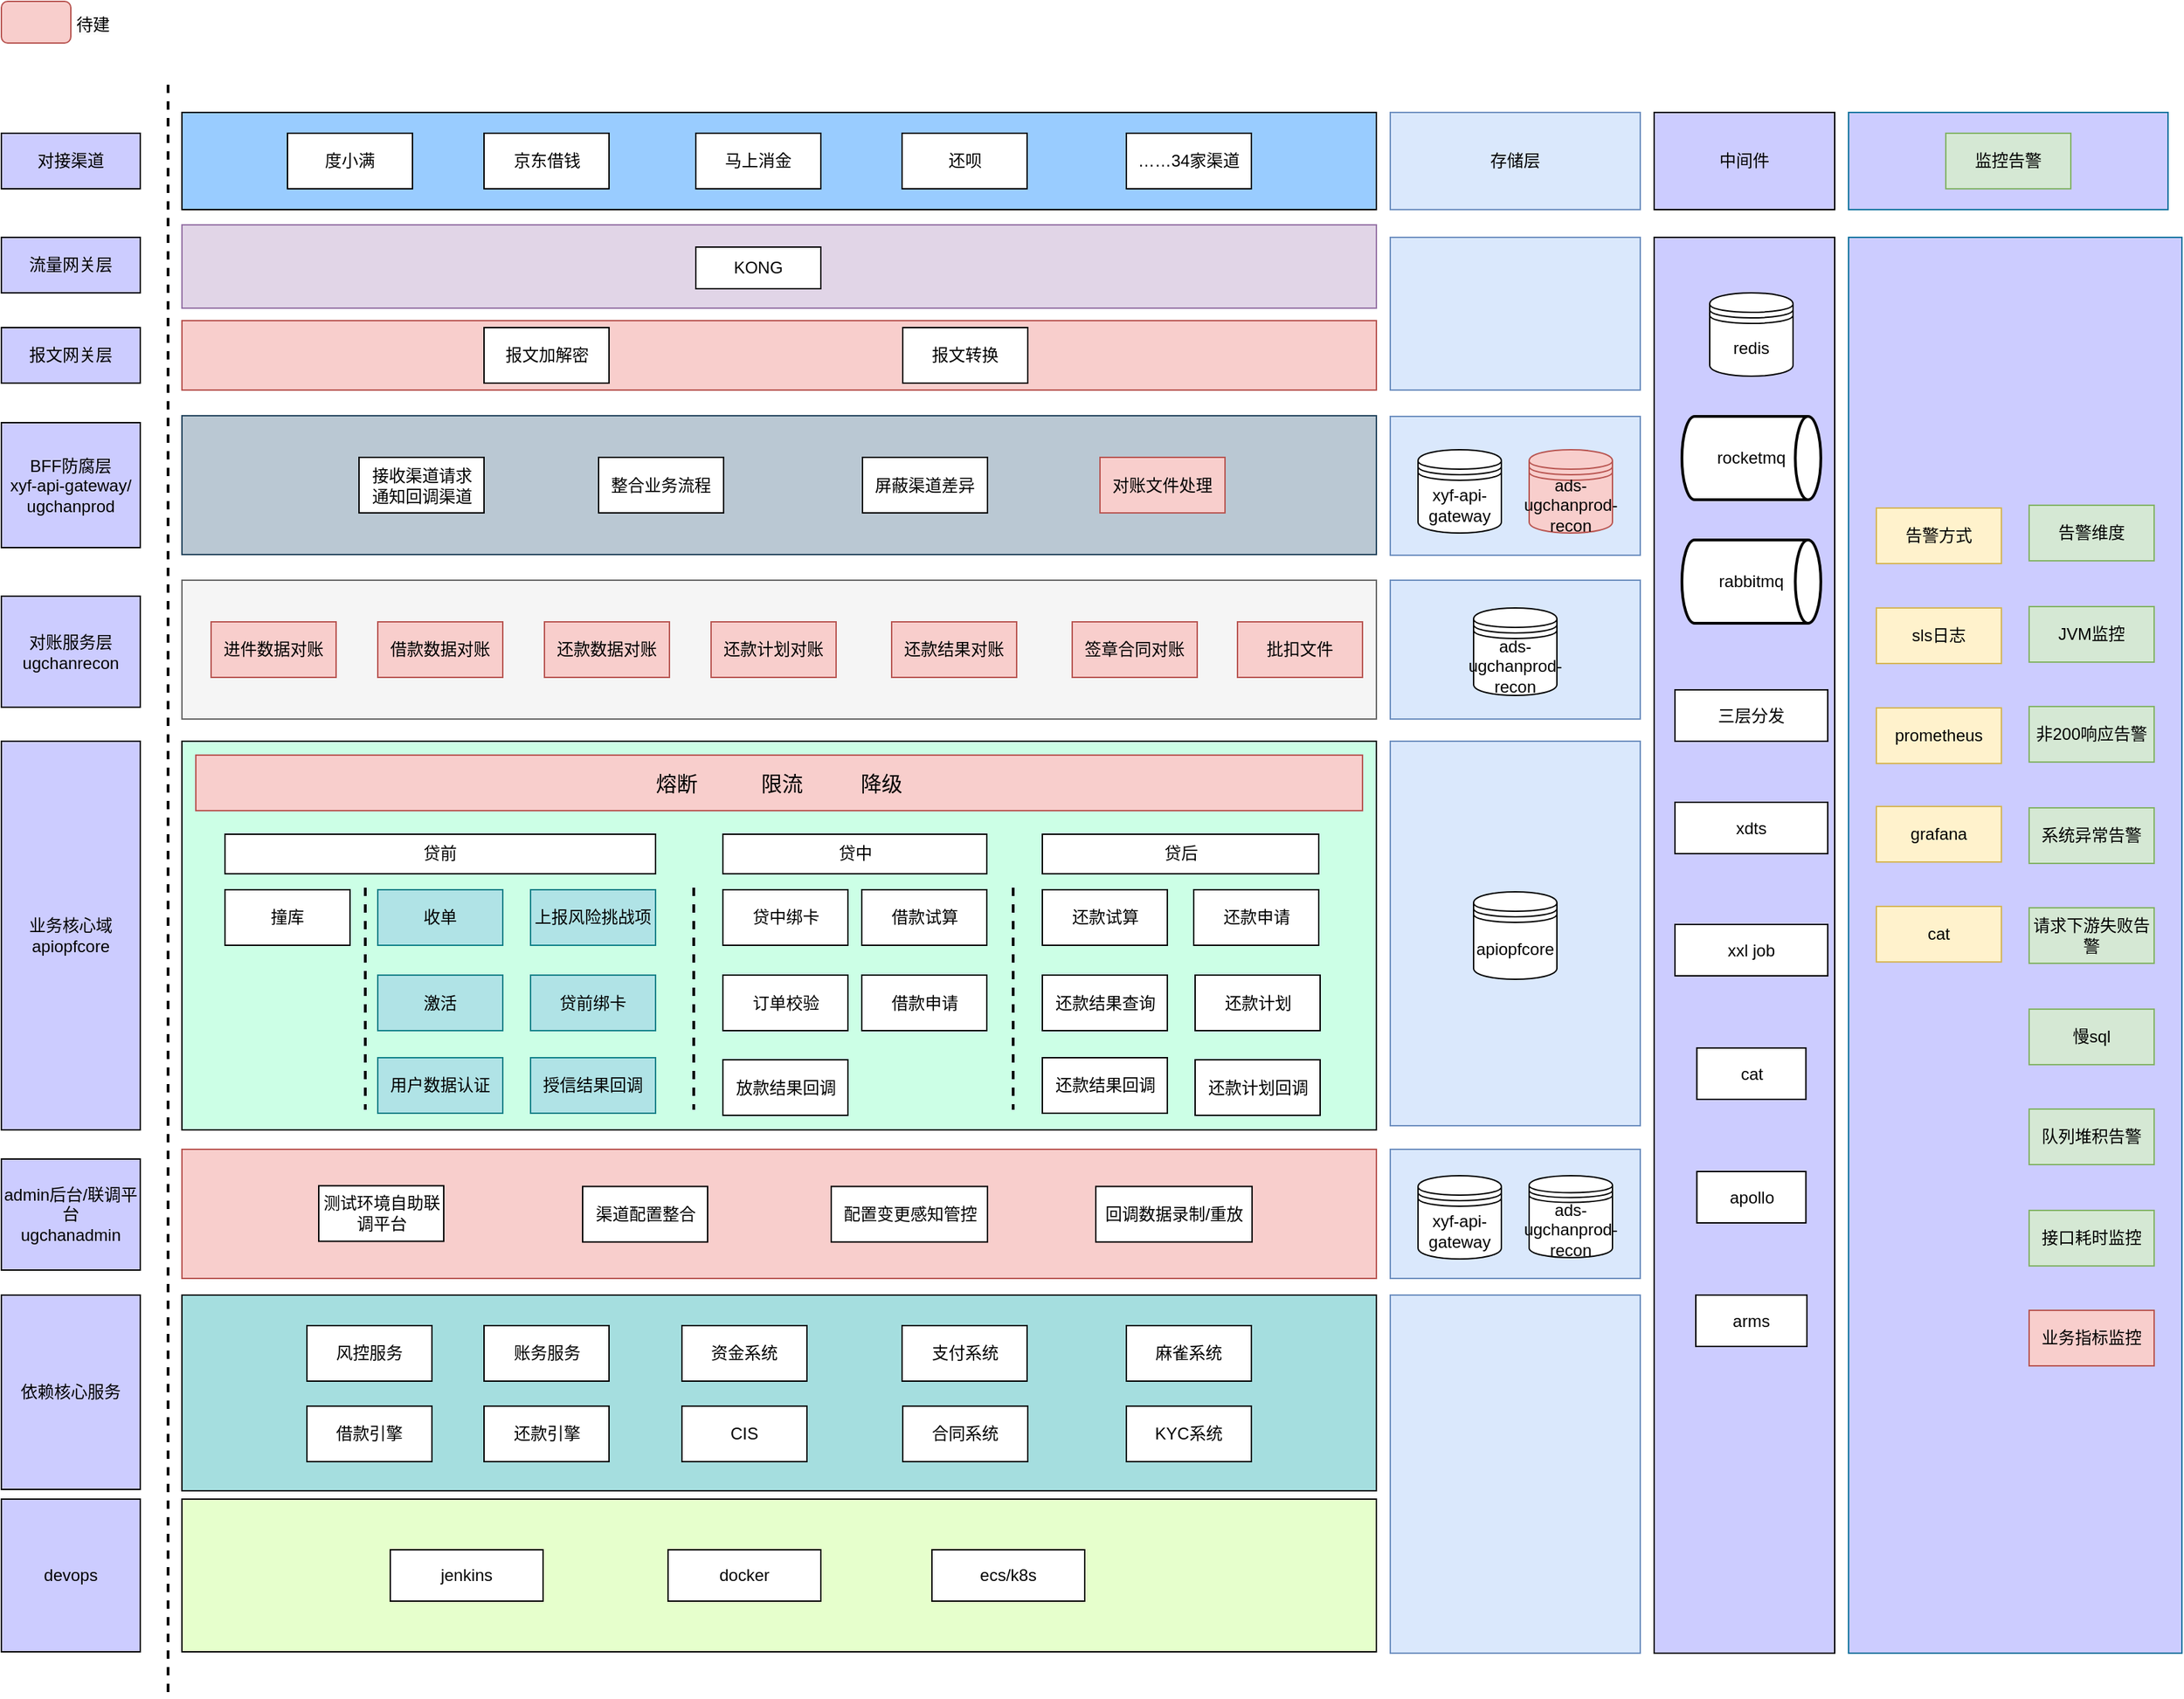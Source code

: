 <mxfile version="24.8.4">
  <diagram name="第 1 页" id="qSHZ132XhwIVSCJFN-Bp">
    <mxGraphModel dx="2584" dy="1087" grid="1" gridSize="10" guides="1" tooltips="1" connect="1" arrows="1" fold="1" page="1" pageScale="1" pageWidth="827" pageHeight="1169" math="0" shadow="0">
      <root>
        <mxCell id="0" />
        <mxCell id="1" parent="0" />
        <mxCell id="1Qo5zKgvzGwFc_g5c8-L-2" value="" style="rounded=0;whiteSpace=wrap;html=1;fillColor=#99CCFF;" parent="1" vertex="1">
          <mxGeometry x="-150" y="300" width="860" height="70" as="geometry" />
        </mxCell>
        <mxCell id="1Qo5zKgvzGwFc_g5c8-L-3" value="度小满" style="rounded=0;whiteSpace=wrap;html=1;" parent="1" vertex="1">
          <mxGeometry x="-74" y="315" width="90" height="40" as="geometry" />
        </mxCell>
        <mxCell id="1Qo5zKgvzGwFc_g5c8-L-4" value="京东借钱" style="rounded=0;whiteSpace=wrap;html=1;" parent="1" vertex="1">
          <mxGeometry x="67.5" y="315" width="90" height="40" as="geometry" />
        </mxCell>
        <mxCell id="1Qo5zKgvzGwFc_g5c8-L-6" value="" style="endArrow=none;dashed=1;html=1;rounded=0;strokeWidth=2;" parent="1" edge="1">
          <mxGeometry width="50" height="50" relative="1" as="geometry">
            <mxPoint x="-160" y="280" as="sourcePoint" />
            <mxPoint x="-160" y="1440" as="targetPoint" />
          </mxGeometry>
        </mxCell>
        <mxCell id="1Qo5zKgvzGwFc_g5c8-L-7" value="BFF防腐层 &lt;br&gt;xyf-api-gateway/&lt;div&gt;ugchanprod&lt;/div&gt;" style="rounded=0;whiteSpace=wrap;html=1;fillColor=#CCCCFF;" parent="1" vertex="1">
          <mxGeometry x="-280" y="523.5" width="100" height="90" as="geometry" />
        </mxCell>
        <mxCell id="1Qo5zKgvzGwFc_g5c8-L-8" value="" style="rounded=0;whiteSpace=wrap;html=1;fillColor=#bac8d3;strokeColor=#23445d;" parent="1" vertex="1">
          <mxGeometry x="-150" y="518.5" width="860" height="100" as="geometry" />
        </mxCell>
        <mxCell id="1Qo5zKgvzGwFc_g5c8-L-10" value="&lt;div&gt;业务核心域&lt;/div&gt;apiopfcore" style="rounded=0;whiteSpace=wrap;html=1;fillColor=#CCCCFF;" parent="1" vertex="1">
          <mxGeometry x="-280" y="753" width="100" height="280" as="geometry" />
        </mxCell>
        <mxCell id="1Qo5zKgvzGwFc_g5c8-L-11" value="" style="rounded=0;whiteSpace=wrap;html=1;fillColor=#CCCCFF;strokeColor=#10739e;" parent="1" vertex="1">
          <mxGeometry x="1050" y="300" width="230" height="70" as="geometry" />
        </mxCell>
        <mxCell id="1Qo5zKgvzGwFc_g5c8-L-12" value="监控告警" style="rounded=0;whiteSpace=wrap;html=1;fillColor=#d5e8d4;strokeColor=#82b366;" parent="1" vertex="1">
          <mxGeometry x="1120" y="315" width="90" height="40" as="geometry" />
        </mxCell>
        <mxCell id="1Qo5zKgvzGwFc_g5c8-L-13" value="" style="rounded=0;whiteSpace=wrap;html=1;fillColor=#CCFFE6;" parent="1" vertex="1">
          <mxGeometry x="-150" y="753" width="860" height="280" as="geometry" />
        </mxCell>
        <mxCell id="1Qo5zKgvzGwFc_g5c8-L-14" value="" style="rounded=0;whiteSpace=wrap;html=1;fillColor=#CCCCFF;strokeColor=#10739e;" parent="1" vertex="1">
          <mxGeometry x="1050" y="390" width="240" height="1020" as="geometry" />
        </mxCell>
        <mxCell id="1Qo5zKgvzGwFc_g5c8-L-15" value="收单" style="rounded=0;whiteSpace=wrap;html=1;fillColor=#b0e3e6;strokeColor=#0e8088;" parent="1" vertex="1">
          <mxGeometry x="-9" y="860" width="90" height="40" as="geometry" />
        </mxCell>
        <mxCell id="1Qo5zKgvzGwFc_g5c8-L-16" value="上报风险挑战项" style="rounded=0;whiteSpace=wrap;html=1;fillColor=#b0e3e6;strokeColor=#0e8088;" parent="1" vertex="1">
          <mxGeometry x="101" y="860" width="90" height="40" as="geometry" />
        </mxCell>
        <mxCell id="1Qo5zKgvzGwFc_g5c8-L-17" value="激活" style="rounded=0;whiteSpace=wrap;html=1;fillColor=#b0e3e6;strokeColor=#0e8088;" parent="1" vertex="1">
          <mxGeometry x="-9" y="921.5" width="90" height="40" as="geometry" />
        </mxCell>
        <mxCell id="1Qo5zKgvzGwFc_g5c8-L-18" value="贷前绑卡" style="rounded=0;whiteSpace=wrap;html=1;fillColor=#b0e3e6;strokeColor=#0e8088;" parent="1" vertex="1">
          <mxGeometry x="101" y="921.5" width="90" height="40" as="geometry" />
        </mxCell>
        <mxCell id="1Qo5zKgvzGwFc_g5c8-L-19" value="sls日志" style="rounded=0;whiteSpace=wrap;html=1;fillColor=#fff2cc;strokeColor=#d6b656;" parent="1" vertex="1">
          <mxGeometry x="1070" y="657" width="90" height="40" as="geometry" />
        </mxCell>
        <mxCell id="1Qo5zKgvzGwFc_g5c8-L-20" value="非200响应告警" style="rounded=0;whiteSpace=wrap;html=1;fillColor=#d5e8d4;strokeColor=#82b366;" parent="1" vertex="1">
          <mxGeometry x="1180" y="728" width="90" height="40" as="geometry" />
        </mxCell>
        <mxCell id="1Qo5zKgvzGwFc_g5c8-L-21" value="请求下游失败告警" style="rounded=0;whiteSpace=wrap;html=1;fillColor=#d5e8d4;strokeColor=#82b366;" parent="1" vertex="1">
          <mxGeometry x="1180" y="873" width="90" height="40" as="geometry" />
        </mxCell>
        <mxCell id="1Qo5zKgvzGwFc_g5c8-L-22" value="prometheus" style="rounded=0;whiteSpace=wrap;html=1;fillColor=#fff2cc;strokeColor=#d6b656;" parent="1" vertex="1">
          <mxGeometry x="1070" y="729" width="90" height="40" as="geometry" />
        </mxCell>
        <mxCell id="1Qo5zKgvzGwFc_g5c8-L-23" value="grafana" style="rounded=0;whiteSpace=wrap;html=1;fillColor=#fff2cc;strokeColor=#d6b656;" parent="1" vertex="1">
          <mxGeometry x="1070" y="800" width="90" height="40" as="geometry" />
        </mxCell>
        <mxCell id="1Qo5zKgvzGwFc_g5c8-L-24" value="cat" style="rounded=0;whiteSpace=wrap;html=1;fillColor=#fff2cc;strokeColor=#d6b656;" parent="1" vertex="1">
          <mxGeometry x="1070" y="872" width="90" height="40" as="geometry" />
        </mxCell>
        <mxCell id="1Qo5zKgvzGwFc_g5c8-L-25" value="慢sql" style="rounded=0;whiteSpace=wrap;html=1;fillColor=#d5e8d4;strokeColor=#82b366;" parent="1" vertex="1">
          <mxGeometry x="1180" y="946" width="90" height="40" as="geometry" />
        </mxCell>
        <mxCell id="1Qo5zKgvzGwFc_g5c8-L-26" value="队列堆积告警" style="rounded=0;whiteSpace=wrap;html=1;fillColor=#d5e8d4;strokeColor=#82b366;" parent="1" vertex="1">
          <mxGeometry x="1180" y="1018" width="90" height="40" as="geometry" />
        </mxCell>
        <mxCell id="1Qo5zKgvzGwFc_g5c8-L-27" value="中间件" style="rounded=0;whiteSpace=wrap;html=1;fillColor=#CCCCFF;" parent="1" vertex="1">
          <mxGeometry x="910" y="300" width="130" height="70" as="geometry" />
        </mxCell>
        <mxCell id="1Qo5zKgvzGwFc_g5c8-L-29" value="" style="rounded=0;whiteSpace=wrap;html=1;fillColor=#CCCCFF;" parent="1" vertex="1">
          <mxGeometry x="910" y="390" width="130" height="1020" as="geometry" />
        </mxCell>
        <mxCell id="1Qo5zKgvzGwFc_g5c8-L-30" value="依赖核心服务" style="rounded=0;whiteSpace=wrap;html=1;fillColor=#CCCCFF;" parent="1" vertex="1">
          <mxGeometry x="-280" y="1152" width="100" height="140" as="geometry" />
        </mxCell>
        <mxCell id="1Qo5zKgvzGwFc_g5c8-L-31" value="" style="rounded=0;whiteSpace=wrap;html=1;fillColor=#A5DEDF;" parent="1" vertex="1">
          <mxGeometry x="-150" y="1152" width="860" height="141" as="geometry" />
        </mxCell>
        <mxCell id="1Qo5zKgvzGwFc_g5c8-L-34" value="devops" style="rounded=0;whiteSpace=wrap;html=1;fillColor=#CCCCFF;" parent="1" vertex="1">
          <mxGeometry x="-280" y="1299" width="100" height="110" as="geometry" />
        </mxCell>
        <mxCell id="1Qo5zKgvzGwFc_g5c8-L-35" value="" style="rounded=0;whiteSpace=wrap;html=1;fillColor=#E6FFCC;" parent="1" vertex="1">
          <mxGeometry x="-150" y="1299" width="860" height="110" as="geometry" />
        </mxCell>
        <mxCell id="1Qo5zKgvzGwFc_g5c8-L-36" value="jenkins" style="rounded=0;whiteSpace=wrap;html=1;" parent="1" vertex="1">
          <mxGeometry y="1335.5" width="110" height="37" as="geometry" />
        </mxCell>
        <mxCell id="1Qo5zKgvzGwFc_g5c8-L-37" value="ecs/k8s" style="rounded=0;whiteSpace=wrap;html=1;" parent="1" vertex="1">
          <mxGeometry x="390" y="1335.5" width="110" height="37" as="geometry" />
        </mxCell>
        <mxCell id="1Qo5zKgvzGwFc_g5c8-L-38" value="贷中绑卡" style="rounded=0;whiteSpace=wrap;html=1;" parent="1" vertex="1">
          <mxGeometry x="239.5" y="860" width="90" height="40" as="geometry" />
        </mxCell>
        <mxCell id="1Qo5zKgvzGwFc_g5c8-L-39" value="接口耗时监控" style="rounded=0;whiteSpace=wrap;html=1;fillColor=#d5e8d4;strokeColor=#82b366;" parent="1" vertex="1">
          <mxGeometry x="1180" y="1091" width="90" height="40" as="geometry" />
        </mxCell>
        <mxCell id="1Qo5zKgvzGwFc_g5c8-L-40" value="系统异常告警" style="rounded=0;whiteSpace=wrap;html=1;fillColor=#d5e8d4;strokeColor=#82b366;" parent="1" vertex="1">
          <mxGeometry x="1180" y="801" width="90" height="40" as="geometry" />
        </mxCell>
        <mxCell id="1Qo5zKgvzGwFc_g5c8-L-41" value="redis" style="shape=datastore;whiteSpace=wrap;html=1;" parent="1" vertex="1">
          <mxGeometry x="950" y="430" width="60" height="60" as="geometry" />
        </mxCell>
        <mxCell id="1Qo5zKgvzGwFc_g5c8-L-42" value="风控服务" style="rounded=0;whiteSpace=wrap;html=1;" parent="1" vertex="1">
          <mxGeometry x="-60" y="1174" width="90" height="40" as="geometry" />
        </mxCell>
        <mxCell id="1Qo5zKgvzGwFc_g5c8-L-43" value="资金系统" style="rounded=0;whiteSpace=wrap;html=1;" parent="1" vertex="1">
          <mxGeometry x="210" y="1174" width="90" height="40" as="geometry" />
        </mxCell>
        <mxCell id="1Qo5zKgvzGwFc_g5c8-L-44" value="支付系统" style="rounded=0;whiteSpace=wrap;html=1;" parent="1" vertex="1">
          <mxGeometry x="368.5" y="1174" width="90" height="40" as="geometry" />
        </mxCell>
        <mxCell id="1Qo5zKgvzGwFc_g5c8-L-45" value="麻雀系统" style="rounded=0;whiteSpace=wrap;html=1;" parent="1" vertex="1">
          <mxGeometry x="530" y="1174" width="90" height="40" as="geometry" />
        </mxCell>
        <mxCell id="1Qo5zKgvzGwFc_g5c8-L-46" value="借款引擎" style="rounded=0;whiteSpace=wrap;html=1;" parent="1" vertex="1">
          <mxGeometry x="-60" y="1232" width="90" height="40" as="geometry" />
        </mxCell>
        <mxCell id="1Qo5zKgvzGwFc_g5c8-L-47" value="账务服务" style="rounded=0;whiteSpace=wrap;html=1;" parent="1" vertex="1">
          <mxGeometry x="67.5" y="1174" width="90" height="40" as="geometry" />
        </mxCell>
        <mxCell id="1Qo5zKgvzGwFc_g5c8-L-48" value="还款引擎" style="rounded=0;whiteSpace=wrap;html=1;" parent="1" vertex="1">
          <mxGeometry x="67.5" y="1232" width="90" height="40" as="geometry" />
        </mxCell>
        <mxCell id="1Qo5zKgvzGwFc_g5c8-L-49" value="业务指标监控" style="rounded=0;whiteSpace=wrap;html=1;fillColor=#f8cecc;strokeColor=#b85450;" parent="1" vertex="1">
          <mxGeometry x="1180" y="1163" width="90" height="40" as="geometry" />
        </mxCell>
        <mxCell id="1Qo5zKgvzGwFc_g5c8-L-50" value="JVM监控" style="rounded=0;whiteSpace=wrap;html=1;fillColor=#d5e8d4;strokeColor=#82b366;" parent="1" vertex="1">
          <mxGeometry x="1180" y="656" width="90" height="40" as="geometry" />
        </mxCell>
        <mxCell id="1Qo5zKgvzGwFc_g5c8-L-51" value="对接渠道" style="rounded=0;whiteSpace=wrap;html=1;fillColor=#CCCCFF;" parent="1" vertex="1">
          <mxGeometry x="-280" y="315" width="100" height="40" as="geometry" />
        </mxCell>
        <mxCell id="1Qo5zKgvzGwFc_g5c8-L-52" value="告警方式" style="rounded=0;whiteSpace=wrap;html=1;fillColor=#fff2cc;strokeColor=#d6b656;" parent="1" vertex="1">
          <mxGeometry x="1070" y="585" width="90" height="40" as="geometry" />
        </mxCell>
        <mxCell id="1Qo5zKgvzGwFc_g5c8-L-53" value="告警维度" style="rounded=0;whiteSpace=wrap;html=1;fillColor=#d5e8d4;strokeColor=#82b366;" parent="1" vertex="1">
          <mxGeometry x="1180" y="583" width="90" height="40" as="geometry" />
        </mxCell>
        <mxCell id="1Qo5zKgvzGwFc_g5c8-L-54" value="马上消金" style="rounded=0;whiteSpace=wrap;html=1;" parent="1" vertex="1">
          <mxGeometry x="220" y="315" width="90" height="40" as="geometry" />
        </mxCell>
        <mxCell id="1Qo5zKgvzGwFc_g5c8-L-55" value="……34家渠道" style="rounded=0;whiteSpace=wrap;html=1;" parent="1" vertex="1">
          <mxGeometry x="530" y="315" width="90" height="40" as="geometry" />
        </mxCell>
        <mxCell id="1Qo5zKgvzGwFc_g5c8-L-56" value="接收渠道请求&lt;br&gt;通知回调渠道" style="rounded=0;whiteSpace=wrap;html=1;" parent="1" vertex="1">
          <mxGeometry x="-22.5" y="548.5" width="90" height="40" as="geometry" />
        </mxCell>
        <mxCell id="1Qo5zKgvzGwFc_g5c8-L-57" value="整合业务流程" style="rounded=0;whiteSpace=wrap;html=1;" parent="1" vertex="1">
          <mxGeometry x="150" y="548.5" width="90" height="40" as="geometry" />
        </mxCell>
        <mxCell id="1Qo5zKgvzGwFc_g5c8-L-58" value="屏蔽渠道差异" style="rounded=0;whiteSpace=wrap;html=1;" parent="1" vertex="1">
          <mxGeometry x="340" y="548.5" width="90" height="40" as="geometry" />
        </mxCell>
        <mxCell id="1Qo5zKgvzGwFc_g5c8-L-59" value="对账文件处理" style="rounded=0;whiteSpace=wrap;html=1;fillColor=#f8cecc;strokeColor=#b85450;" parent="1" vertex="1">
          <mxGeometry x="511" y="548.5" width="90" height="40" as="geometry" />
        </mxCell>
        <mxCell id="1Qo5zKgvzGwFc_g5c8-L-60" value="xxl job" style="rounded=0;whiteSpace=wrap;html=1;" parent="1" vertex="1">
          <mxGeometry x="925" y="885" width="110" height="37" as="geometry" />
        </mxCell>
        <mxCell id="1Qo5zKgvzGwFc_g5c8-L-61" value="rocketmq" style="strokeWidth=2;html=1;shape=mxgraph.flowchart.direct_data;whiteSpace=wrap;" parent="1" vertex="1">
          <mxGeometry x="930" y="519" width="100" height="60" as="geometry" />
        </mxCell>
        <mxCell id="1Qo5zKgvzGwFc_g5c8-L-62" value="CIS" style="rounded=0;whiteSpace=wrap;html=1;" parent="1" vertex="1">
          <mxGeometry x="210" y="1232" width="90" height="40" as="geometry" />
        </mxCell>
        <mxCell id="1Qo5zKgvzGwFc_g5c8-L-63" value="合同系统" style="rounded=0;whiteSpace=wrap;html=1;" parent="1" vertex="1">
          <mxGeometry x="369" y="1232" width="90" height="40" as="geometry" />
        </mxCell>
        <mxCell id="1Qo5zKgvzGwFc_g5c8-L-64" value="KYC系统" style="rounded=0;whiteSpace=wrap;html=1;" parent="1" vertex="1">
          <mxGeometry x="530" y="1232" width="90" height="40" as="geometry" />
        </mxCell>
        <mxCell id="1Qo5zKgvzGwFc_g5c8-L-65" value="订单校验" style="rounded=0;whiteSpace=wrap;html=1;" parent="1" vertex="1">
          <mxGeometry x="239.5" y="921.5" width="90" height="40" as="geometry" />
        </mxCell>
        <mxCell id="1Qo5zKgvzGwFc_g5c8-L-66" value="借款试算" style="rounded=0;whiteSpace=wrap;html=1;" parent="1" vertex="1">
          <mxGeometry x="339.5" y="860" width="90" height="40" as="geometry" />
        </mxCell>
        <mxCell id="1Qo5zKgvzGwFc_g5c8-L-67" value="还款申请" style="rounded=0;whiteSpace=wrap;html=1;" parent="1" vertex="1">
          <mxGeometry x="578.5" y="860" width="90" height="40" as="geometry" />
        </mxCell>
        <mxCell id="1Qo5zKgvzGwFc_g5c8-L-68" value="还款计划" style="rounded=0;whiteSpace=wrap;html=1;" parent="1" vertex="1">
          <mxGeometry x="579.5" y="921.5" width="90" height="40" as="geometry" />
        </mxCell>
        <mxCell id="1Qo5zKgvzGwFc_g5c8-L-69" value="撞库" style="rounded=0;whiteSpace=wrap;html=1;" parent="1" vertex="1">
          <mxGeometry x="-119" y="860" width="90" height="40" as="geometry" />
        </mxCell>
        <mxCell id="1Qo5zKgvzGwFc_g5c8-L-70" value="借款申请" style="rounded=0;whiteSpace=wrap;html=1;" parent="1" vertex="1">
          <mxGeometry x="339.5" y="921.5" width="90" height="40" as="geometry" />
        </mxCell>
        <mxCell id="1Qo5zKgvzGwFc_g5c8-L-71" value="还款试算" style="rounded=0;whiteSpace=wrap;html=1;" parent="1" vertex="1">
          <mxGeometry x="469.5" y="860" width="90" height="40" as="geometry" />
        </mxCell>
        <mxCell id="1Qo5zKgvzGwFc_g5c8-L-72" value="" style="endArrow=none;dashed=1;html=1;rounded=0;strokeWidth=2;" parent="1" edge="1">
          <mxGeometry width="50" height="50" relative="1" as="geometry">
            <mxPoint x="-18" y="858.5" as="sourcePoint" />
            <mxPoint x="-18" y="1018.5" as="targetPoint" />
          </mxGeometry>
        </mxCell>
        <mxCell id="1Qo5zKgvzGwFc_g5c8-L-73" value="" style="endArrow=none;dashed=1;html=1;rounded=0;strokeWidth=2;" parent="1" edge="1">
          <mxGeometry width="50" height="50" relative="1" as="geometry">
            <mxPoint x="218.5" y="858.5" as="sourcePoint" />
            <mxPoint x="218.5" y="1018.5" as="targetPoint" />
          </mxGeometry>
        </mxCell>
        <mxCell id="1Qo5zKgvzGwFc_g5c8-L-74" value="" style="endArrow=none;dashed=1;html=1;rounded=0;strokeWidth=2;" parent="1" edge="1">
          <mxGeometry width="50" height="50" relative="1" as="geometry">
            <mxPoint x="448.5" y="858.5" as="sourcePoint" />
            <mxPoint x="448.5" y="1018.5" as="targetPoint" />
          </mxGeometry>
        </mxCell>
        <mxCell id="1Qo5zKgvzGwFc_g5c8-L-76" value="" style="shape=image;verticalLabelPosition=bottom;labelBackgroundColor=default;verticalAlign=top;aspect=fixed;imageAspect=0;image=https://miro.medium.com/v2/resize:fit:800/1*XE0ObomSZ6cwRHKNZ751Vg.png;" parent="1" vertex="1">
          <mxGeometry x="930" y="1241.5" width="100" height="34.75" as="geometry" />
        </mxCell>
        <mxCell id="1Qo5zKgvzGwFc_g5c8-L-78" value="" style="rounded=0;whiteSpace=wrap;html=1;fillColor=#e1d5e7;strokeColor=#9673a6;" parent="1" vertex="1">
          <mxGeometry x="-150" y="381" width="860" height="60" as="geometry" />
        </mxCell>
        <mxCell id="1Qo5zKgvzGwFc_g5c8-L-79" value="流量网关层" style="rounded=0;whiteSpace=wrap;html=1;fillColor=#CCCCFF;" parent="1" vertex="1">
          <mxGeometry x="-280" y="390" width="100" height="40" as="geometry" />
        </mxCell>
        <mxCell id="1Qo5zKgvzGwFc_g5c8-L-80" value="KONG" style="rounded=0;whiteSpace=wrap;html=1;" parent="1" vertex="1">
          <mxGeometry x="220" y="397" width="90" height="30" as="geometry" />
        </mxCell>
        <mxCell id="1Qo5zKgvzGwFc_g5c8-L-81" value="还款结果查询" style="rounded=0;whiteSpace=wrap;html=1;" parent="1" vertex="1">
          <mxGeometry x="469.5" y="921.5" width="90" height="40" as="geometry" />
        </mxCell>
        <mxCell id="1Qo5zKgvzGwFc_g5c8-L-82" value="熔断&amp;nbsp; &amp;nbsp; &amp;nbsp; &amp;nbsp; &amp;nbsp; &amp;nbsp;限流&amp;nbsp; &amp;nbsp; &amp;nbsp; &amp;nbsp; &amp;nbsp; 降级" style="rounded=0;whiteSpace=wrap;html=1;fillColor=#f8cecc;strokeColor=#b85450;fontSize=15;" parent="1" vertex="1">
          <mxGeometry x="-140" y="763" width="840" height="40" as="geometry" />
        </mxCell>
        <mxCell id="1Qo5zKgvzGwFc_g5c8-L-83" value="用户数据认证" style="rounded=0;whiteSpace=wrap;html=1;fillColor=#b0e3e6;strokeColor=#0e8088;" parent="1" vertex="1">
          <mxGeometry x="-9" y="981" width="90" height="40" as="geometry" />
        </mxCell>
        <mxCell id="1Qo5zKgvzGwFc_g5c8-L-84" value="docker" style="rounded=0;whiteSpace=wrap;html=1;" parent="1" vertex="1">
          <mxGeometry x="200" y="1335.5" width="110" height="37" as="geometry" />
        </mxCell>
        <mxCell id="1Qo5zKgvzGwFc_g5c8-L-85" value="arms" style="rounded=0;whiteSpace=wrap;html=1;" parent="1" vertex="1">
          <mxGeometry x="940" y="1152" width="80" height="37" as="geometry" />
        </mxCell>
        <mxCell id="1Qo5zKgvzGwFc_g5c8-L-86" value="apollo" style="rounded=0;whiteSpace=wrap;html=1;" parent="1" vertex="1">
          <mxGeometry x="940.75" y="1063" width="78.5" height="37" as="geometry" />
        </mxCell>
        <mxCell id="1Qo5zKgvzGwFc_g5c8-L-87" value="cat" style="rounded=0;whiteSpace=wrap;html=1;" parent="1" vertex="1">
          <mxGeometry x="940.75" y="974" width="78.5" height="37" as="geometry" />
        </mxCell>
        <mxCell id="1Qo5zKgvzGwFc_g5c8-L-88" value="还呗" style="rounded=0;whiteSpace=wrap;html=1;" parent="1" vertex="1">
          <mxGeometry x="368.5" y="315" width="90" height="40" as="geometry" />
        </mxCell>
        <mxCell id="1Qo5zKgvzGwFc_g5c8-L-89" value="存储层" style="rounded=0;whiteSpace=wrap;html=1;fillColor=#dae8fc;strokeColor=#6c8ebf;" parent="1" vertex="1">
          <mxGeometry x="720" y="300" width="180" height="70" as="geometry" />
        </mxCell>
        <mxCell id="1Qo5zKgvzGwFc_g5c8-L-90" value="" style="rounded=0;whiteSpace=wrap;html=1;fillColor=#dae8fc;strokeColor=#6c8ebf;" parent="1" vertex="1">
          <mxGeometry x="720" y="519" width="180" height="100" as="geometry" />
        </mxCell>
        <mxCell id="1Qo5zKgvzGwFc_g5c8-L-91" value="报文网关层" style="rounded=0;whiteSpace=wrap;html=1;fillColor=#CCCCFF;" parent="1" vertex="1">
          <mxGeometry x="-280" y="455" width="100" height="40" as="geometry" />
        </mxCell>
        <mxCell id="1Qo5zKgvzGwFc_g5c8-L-92" value="" style="rounded=0;whiteSpace=wrap;html=1;fillColor=#f8cecc;strokeColor=#b85450;" parent="1" vertex="1">
          <mxGeometry x="-150" y="450" width="860" height="50" as="geometry" />
        </mxCell>
        <mxCell id="1Qo5zKgvzGwFc_g5c8-L-93" value="报文加解密" style="rounded=0;whiteSpace=wrap;html=1;" parent="1" vertex="1">
          <mxGeometry x="67.5" y="455" width="90" height="40" as="geometry" />
        </mxCell>
        <mxCell id="1Qo5zKgvzGwFc_g5c8-L-94" value="报文转换" style="rounded=0;whiteSpace=wrap;html=1;" parent="1" vertex="1">
          <mxGeometry x="369" y="455" width="90" height="40" as="geometry" />
        </mxCell>
        <mxCell id="1Qo5zKgvzGwFc_g5c8-L-96" value="" style="rounded=0;whiteSpace=wrap;html=1;fillColor=#f5f5f5;strokeColor=#666666;fontColor=#333333;" parent="1" vertex="1">
          <mxGeometry x="-150" y="637" width="860" height="100" as="geometry" />
        </mxCell>
        <mxCell id="1Qo5zKgvzGwFc_g5c8-L-97" value="&lt;div&gt;对账服务层&lt;/div&gt;&lt;div&gt;ugchanrecon&lt;/div&gt;" style="rounded=0;whiteSpace=wrap;html=1;fillColor=#CCCCFF;" parent="1" vertex="1">
          <mxGeometry x="-280" y="648.5" width="100" height="80" as="geometry" />
        </mxCell>
        <mxCell id="1Qo5zKgvzGwFc_g5c8-L-99" value="rabbitmq" style="strokeWidth=2;html=1;shape=mxgraph.flowchart.direct_data;whiteSpace=wrap;" parent="1" vertex="1">
          <mxGeometry x="930" y="608" width="100" height="60" as="geometry" />
        </mxCell>
        <mxCell id="1Qo5zKgvzGwFc_g5c8-L-101" value="三层分发" style="rounded=0;whiteSpace=wrap;html=1;" parent="1" vertex="1">
          <mxGeometry x="925" y="716" width="110" height="37" as="geometry" />
        </mxCell>
        <mxCell id="1Qo5zKgvzGwFc_g5c8-L-102" value="xdts" style="rounded=0;whiteSpace=wrap;html=1;" parent="1" vertex="1">
          <mxGeometry x="925" y="797" width="110" height="37" as="geometry" />
        </mxCell>
        <mxCell id="1Qo5zKgvzGwFc_g5c8-L-104" value="进件数据对账" style="rounded=0;whiteSpace=wrap;html=1;fillColor=#f8cecc;strokeColor=#b85450;" parent="1" vertex="1">
          <mxGeometry x="-129" y="667" width="90" height="40" as="geometry" />
        </mxCell>
        <mxCell id="1Qo5zKgvzGwFc_g5c8-L-105" value="借款数据对账" style="rounded=0;whiteSpace=wrap;html=1;fillColor=#f8cecc;strokeColor=#b85450;" parent="1" vertex="1">
          <mxGeometry x="-9" y="667" width="90" height="40" as="geometry" />
        </mxCell>
        <mxCell id="1Qo5zKgvzGwFc_g5c8-L-106" value="还款数据对账" style="rounded=0;whiteSpace=wrap;html=1;fillColor=#f8cecc;strokeColor=#b85450;" parent="1" vertex="1">
          <mxGeometry x="111" y="667" width="90" height="40" as="geometry" />
        </mxCell>
        <mxCell id="1Qo5zKgvzGwFc_g5c8-L-107" value="还款计划对账" style="rounded=0;whiteSpace=wrap;html=1;fillColor=#f8cecc;strokeColor=#b85450;" parent="1" vertex="1">
          <mxGeometry x="231" y="667" width="90" height="40" as="geometry" />
        </mxCell>
        <mxCell id="1Qo5zKgvzGwFc_g5c8-L-108" value="还款结果对账" style="rounded=0;whiteSpace=wrap;html=1;fillColor=#f8cecc;strokeColor=#b85450;" parent="1" vertex="1">
          <mxGeometry x="361" y="667" width="90" height="40" as="geometry" />
        </mxCell>
        <mxCell id="1Qo5zKgvzGwFc_g5c8-L-109" value="" style="rounded=1;whiteSpace=wrap;html=1;fillColor=#f8cecc;strokeColor=#b85450;gradientColor=none;glass=0;shadow=0;" parent="1" vertex="1">
          <mxGeometry x="-280" y="220" width="50" height="30" as="geometry" />
        </mxCell>
        <mxCell id="1Qo5zKgvzGwFc_g5c8-L-110" value="&lt;span style=&quot;color: rgb(0, 0, 0); font-family: Helvetica; font-size: 12px; font-style: normal; font-variant-ligatures: normal; font-variant-caps: normal; font-weight: 400; letter-spacing: normal; orphans: 2; text-align: center; text-indent: 0px; text-transform: none; widows: 2; word-spacing: 0px; -webkit-text-stroke-width: 0px; white-space: normal; background-color: rgb(251, 251, 251); text-decoration-thickness: initial; text-decoration-style: initial; text-decoration-color: initial; display: inline !important; float: none;&quot;&gt;待建&lt;/span&gt;" style="text;whiteSpace=wrap;html=1;" parent="1" vertex="1">
          <mxGeometry x="-228" y="223" width="55" height="27" as="geometry" />
        </mxCell>
        <mxCell id="1Qo5zKgvzGwFc_g5c8-L-111" value="签章合同对账" style="rounded=0;whiteSpace=wrap;html=1;fillColor=#f8cecc;strokeColor=#b85450;" parent="1" vertex="1">
          <mxGeometry x="491" y="667" width="90" height="40" as="geometry" />
        </mxCell>
        <mxCell id="1Qo5zKgvzGwFc_g5c8-L-112" value="批扣文件" style="rounded=0;whiteSpace=wrap;html=1;fillColor=#f8cecc;strokeColor=#b85450;" parent="1" vertex="1">
          <mxGeometry x="610" y="667" width="90" height="40" as="geometry" />
        </mxCell>
        <mxCell id="1Qo5zKgvzGwFc_g5c8-L-113" value="admin后台/联调平台&lt;div&gt;ugchanadmin&lt;/div&gt;" style="rounded=0;whiteSpace=wrap;html=1;fillColor=#CCCCFF;" parent="1" vertex="1">
          <mxGeometry x="-280" y="1054" width="100" height="80" as="geometry" />
        </mxCell>
        <mxCell id="1Qo5zKgvzGwFc_g5c8-L-114" value="" style="rounded=0;whiteSpace=wrap;html=1;fillColor=#f8cecc;strokeColor=#b85450;" parent="1" vertex="1">
          <mxGeometry x="-150" y="1047" width="860" height="93" as="geometry" />
        </mxCell>
        <mxCell id="1Qo5zKgvzGwFc_g5c8-L-115" value="渠道配置整合" style="rounded=0;whiteSpace=wrap;html=1;" parent="1" vertex="1">
          <mxGeometry x="138.5" y="1073.75" width="90" height="40" as="geometry" />
        </mxCell>
        <mxCell id="1Qo5zKgvzGwFc_g5c8-L-116" value="配置变更感知管控" style="rounded=0;whiteSpace=wrap;html=1;" parent="1" vertex="1">
          <mxGeometry x="317.5" y="1073.75" width="112.5" height="40" as="geometry" />
        </mxCell>
        <mxCell id="1Qo5zKgvzGwFc_g5c8-L-117" value="xyf-api-gateway" style="shape=datastore;whiteSpace=wrap;html=1;" parent="1" vertex="1">
          <mxGeometry x="740" y="543" width="60" height="60" as="geometry" />
        </mxCell>
        <mxCell id="1Qo5zKgvzGwFc_g5c8-L-118" value="ads-ugchanprod-recon" style="shape=datastore;whiteSpace=wrap;html=1;fillColor=#f8cecc;strokeColor=#b85450;" parent="1" vertex="1">
          <mxGeometry x="820" y="543" width="60" height="60" as="geometry" />
        </mxCell>
        <mxCell id="1Qo5zKgvzGwFc_g5c8-L-119" value="" style="rounded=0;whiteSpace=wrap;html=1;fillColor=#dae8fc;strokeColor=#6c8ebf;" parent="1" vertex="1">
          <mxGeometry x="720" y="637" width="180" height="100" as="geometry" />
        </mxCell>
        <mxCell id="1Qo5zKgvzGwFc_g5c8-L-120" value="ads-ugchanprod-recon" style="shape=datastore;whiteSpace=wrap;html=1;" parent="1" vertex="1">
          <mxGeometry x="780" y="657" width="60" height="63" as="geometry" />
        </mxCell>
        <mxCell id="1Qo5zKgvzGwFc_g5c8-L-121" value="" style="rounded=0;whiteSpace=wrap;html=1;fillColor=#dae8fc;strokeColor=#6c8ebf;" parent="1" vertex="1">
          <mxGeometry x="720" y="390" width="180" height="110" as="geometry" />
        </mxCell>
        <mxCell id="1Qo5zKgvzGwFc_g5c8-L-122" value="贷前" style="rounded=0;whiteSpace=wrap;html=1;" parent="1" vertex="1">
          <mxGeometry x="-119" y="820" width="310" height="28.5" as="geometry" />
        </mxCell>
        <mxCell id="1Qo5zKgvzGwFc_g5c8-L-123" value="贷中" style="rounded=0;whiteSpace=wrap;html=1;" parent="1" vertex="1">
          <mxGeometry x="239.5" y="820" width="190" height="28.5" as="geometry" />
        </mxCell>
        <mxCell id="1Qo5zKgvzGwFc_g5c8-L-124" value="贷后" style="rounded=0;whiteSpace=wrap;html=1;" parent="1" vertex="1">
          <mxGeometry x="469.5" y="820" width="199" height="28.5" as="geometry" />
        </mxCell>
        <mxCell id="1Qo5zKgvzGwFc_g5c8-L-125" value="授信结果回调" style="rounded=0;whiteSpace=wrap;html=1;fillColor=#b0e3e6;strokeColor=#0e8088;" parent="1" vertex="1">
          <mxGeometry x="101" y="981" width="90" height="40" as="geometry" />
        </mxCell>
        <mxCell id="1Qo5zKgvzGwFc_g5c8-L-127" value="放款结果回调" style="rounded=0;whiteSpace=wrap;html=1;" parent="1" vertex="1">
          <mxGeometry x="239.5" y="982.5" width="90" height="40" as="geometry" />
        </mxCell>
        <mxCell id="1Qo5zKgvzGwFc_g5c8-L-128" value="还款结果回调" style="rounded=0;whiteSpace=wrap;html=1;" parent="1" vertex="1">
          <mxGeometry x="469.5" y="981" width="90" height="40" as="geometry" />
        </mxCell>
        <mxCell id="1Qo5zKgvzGwFc_g5c8-L-129" value="还款计划回调" style="rounded=0;whiteSpace=wrap;html=1;" parent="1" vertex="1">
          <mxGeometry x="579.5" y="982.5" width="90" height="40" as="geometry" />
        </mxCell>
        <mxCell id="1Qo5zKgvzGwFc_g5c8-L-130" value="回调数据录制/重放" style="rounded=0;whiteSpace=wrap;html=1;" parent="1" vertex="1">
          <mxGeometry x="508" y="1073.75" width="112.5" height="40" as="geometry" />
        </mxCell>
        <mxCell id="1Qo5zKgvzGwFc_g5c8-L-131" value="" style="rounded=0;whiteSpace=wrap;html=1;fillColor=#dae8fc;strokeColor=#6c8ebf;" parent="1" vertex="1">
          <mxGeometry x="720" y="753" width="180" height="277" as="geometry" />
        </mxCell>
        <mxCell id="1Qo5zKgvzGwFc_g5c8-L-132" value="apiopfcore" style="shape=datastore;whiteSpace=wrap;html=1;" parent="1" vertex="1">
          <mxGeometry x="780" y="861.5" width="60" height="63" as="geometry" />
        </mxCell>
        <mxCell id="1Qo5zKgvzGwFc_g5c8-L-133" value="" style="rounded=0;whiteSpace=wrap;html=1;fillColor=#dae8fc;strokeColor=#6c8ebf;" parent="1" vertex="1">
          <mxGeometry x="720" y="1047" width="180" height="93" as="geometry" />
        </mxCell>
        <mxCell id="1Qo5zKgvzGwFc_g5c8-L-134" value="xyf-api-gateway" style="shape=datastore;whiteSpace=wrap;html=1;" parent="1" vertex="1">
          <mxGeometry x="740" y="1066" width="60" height="60" as="geometry" />
        </mxCell>
        <mxCell id="1Qo5zKgvzGwFc_g5c8-L-135" value="ads-ugchanprod-recon" style="shape=datastore;whiteSpace=wrap;html=1;" parent="1" vertex="1">
          <mxGeometry x="820" y="1066" width="60" height="59" as="geometry" />
        </mxCell>
        <mxCell id="1Qo5zKgvzGwFc_g5c8-L-136" value="" style="rounded=0;whiteSpace=wrap;html=1;fillColor=#dae8fc;strokeColor=#6c8ebf;" parent="1" vertex="1">
          <mxGeometry x="720" y="1152" width="180" height="258" as="geometry" />
        </mxCell>
        <mxCell id="1Qo5zKgvzGwFc_g5c8-L-137" value="测试环境自助联调平台" style="rounded=0;whiteSpace=wrap;html=1;" parent="1" vertex="1">
          <mxGeometry x="-51.5" y="1073.25" width="90" height="40" as="geometry" />
        </mxCell>
      </root>
    </mxGraphModel>
  </diagram>
</mxfile>
